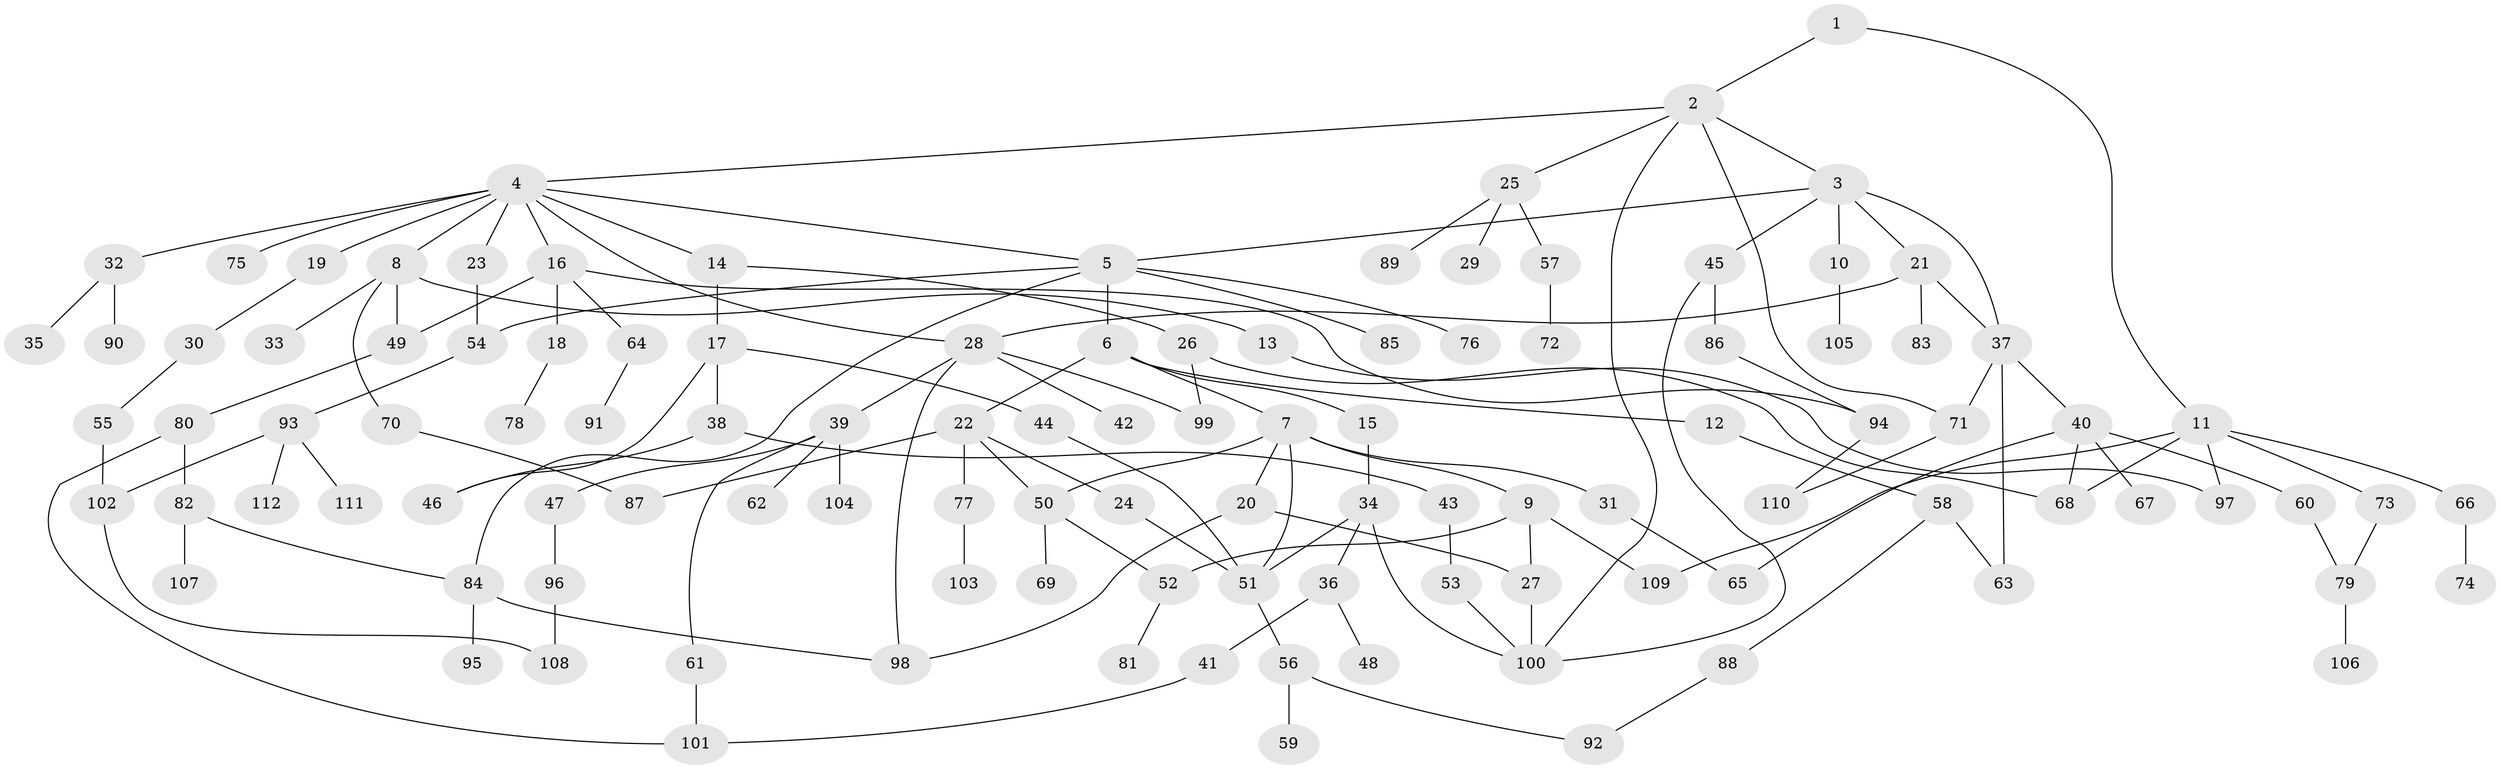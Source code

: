 // coarse degree distribution, {7: 0.029411764705882353, 6: 0.04411764705882353, 9: 0.014705882352941176, 8: 0.014705882352941176, 4: 0.07352941176470588, 2: 0.3088235294117647, 3: 0.23529411764705882, 5: 0.08823529411764706, 1: 0.19117647058823528}
// Generated by graph-tools (version 1.1) at 2025/49/03/04/25 22:49:13]
// undirected, 112 vertices, 147 edges
graph export_dot {
  node [color=gray90,style=filled];
  1;
  2;
  3;
  4;
  5;
  6;
  7;
  8;
  9;
  10;
  11;
  12;
  13;
  14;
  15;
  16;
  17;
  18;
  19;
  20;
  21;
  22;
  23;
  24;
  25;
  26;
  27;
  28;
  29;
  30;
  31;
  32;
  33;
  34;
  35;
  36;
  37;
  38;
  39;
  40;
  41;
  42;
  43;
  44;
  45;
  46;
  47;
  48;
  49;
  50;
  51;
  52;
  53;
  54;
  55;
  56;
  57;
  58;
  59;
  60;
  61;
  62;
  63;
  64;
  65;
  66;
  67;
  68;
  69;
  70;
  71;
  72;
  73;
  74;
  75;
  76;
  77;
  78;
  79;
  80;
  81;
  82;
  83;
  84;
  85;
  86;
  87;
  88;
  89;
  90;
  91;
  92;
  93;
  94;
  95;
  96;
  97;
  98;
  99;
  100;
  101;
  102;
  103;
  104;
  105;
  106;
  107;
  108;
  109;
  110;
  111;
  112;
  1 -- 2;
  1 -- 11;
  2 -- 3;
  2 -- 4;
  2 -- 25;
  2 -- 71;
  2 -- 100;
  3 -- 5;
  3 -- 10;
  3 -- 21;
  3 -- 37;
  3 -- 45;
  4 -- 8;
  4 -- 14;
  4 -- 16;
  4 -- 19;
  4 -- 23;
  4 -- 32;
  4 -- 75;
  4 -- 28;
  4 -- 5;
  5 -- 6;
  5 -- 76;
  5 -- 85;
  5 -- 84;
  5 -- 54;
  6 -- 7;
  6 -- 12;
  6 -- 15;
  6 -- 22;
  7 -- 9;
  7 -- 20;
  7 -- 31;
  7 -- 51;
  7 -- 50;
  8 -- 13;
  8 -- 33;
  8 -- 49;
  8 -- 70;
  9 -- 27;
  9 -- 52;
  9 -- 109;
  10 -- 105;
  11 -- 66;
  11 -- 73;
  11 -- 97;
  11 -- 68;
  11 -- 109;
  12 -- 58;
  13 -- 97;
  14 -- 17;
  14 -- 26;
  15 -- 34;
  16 -- 18;
  16 -- 64;
  16 -- 94;
  16 -- 49;
  17 -- 38;
  17 -- 44;
  17 -- 46;
  18 -- 78;
  19 -- 30;
  20 -- 98;
  20 -- 27;
  21 -- 28;
  21 -- 83;
  21 -- 37;
  22 -- 24;
  22 -- 50;
  22 -- 77;
  22 -- 87;
  23 -- 54;
  24 -- 51;
  25 -- 29;
  25 -- 57;
  25 -- 89;
  26 -- 68;
  26 -- 99;
  27 -- 100;
  28 -- 39;
  28 -- 42;
  28 -- 98;
  28 -- 99;
  30 -- 55;
  31 -- 65;
  32 -- 35;
  32 -- 90;
  34 -- 36;
  34 -- 100;
  34 -- 51;
  36 -- 41;
  36 -- 48;
  37 -- 40;
  37 -- 63;
  37 -- 71;
  38 -- 43;
  38 -- 46;
  39 -- 47;
  39 -- 61;
  39 -- 62;
  39 -- 104;
  40 -- 60;
  40 -- 65;
  40 -- 67;
  40 -- 68;
  41 -- 101;
  43 -- 53;
  44 -- 51;
  45 -- 86;
  45 -- 100;
  47 -- 96;
  49 -- 80;
  50 -- 69;
  50 -- 52;
  51 -- 56;
  52 -- 81;
  53 -- 100;
  54 -- 93;
  55 -- 102;
  56 -- 59;
  56 -- 92;
  57 -- 72;
  58 -- 88;
  58 -- 63;
  60 -- 79;
  61 -- 101;
  64 -- 91;
  66 -- 74;
  70 -- 87;
  71 -- 110;
  73 -- 79;
  77 -- 103;
  79 -- 106;
  80 -- 82;
  80 -- 101;
  82 -- 84;
  82 -- 107;
  84 -- 95;
  84 -- 98;
  86 -- 94;
  88 -- 92;
  93 -- 111;
  93 -- 112;
  93 -- 102;
  94 -- 110;
  96 -- 108;
  102 -- 108;
}
